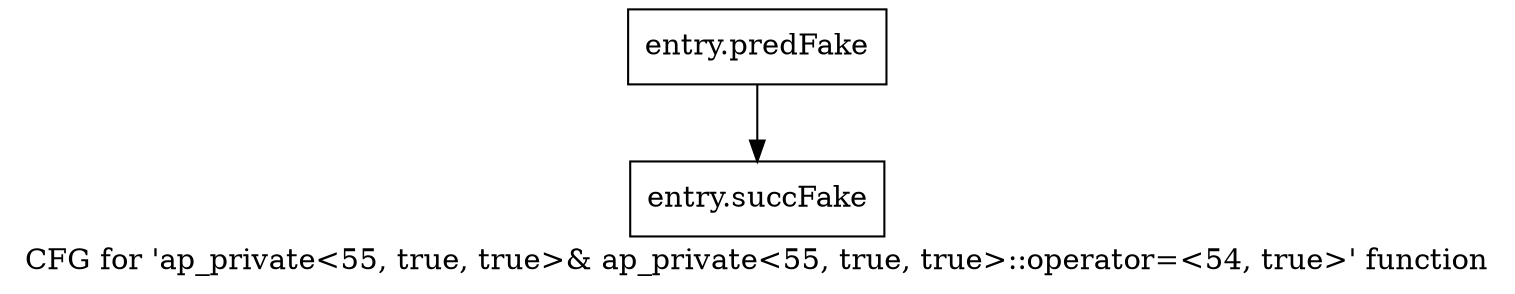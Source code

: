 digraph "CFG for 'ap_private\<55, true, true\>& ap_private\<55, true, true\>::operator=\<54, true\>' function" {
	label="CFG for 'ap_private\<55, true, true\>& ap_private\<55, true, true\>::operator=\<54, true\>' function";

	Node0x3d89560 [shape=record,filename="",linenumber="",label="{entry.predFake}"];
	Node0x3d89560 -> Node0x3ec6560[ callList="" memoryops="" filename="/tools/Xilinx/Vitis_HLS/2022.1/include/etc/ap_private.h" execusionnum="0"];
	Node0x3ec6560 [shape=record,filename="/tools/Xilinx/Vitis_HLS/2022.1/include/etc/ap_private.h",linenumber="1509",label="{entry.succFake}"];
}
